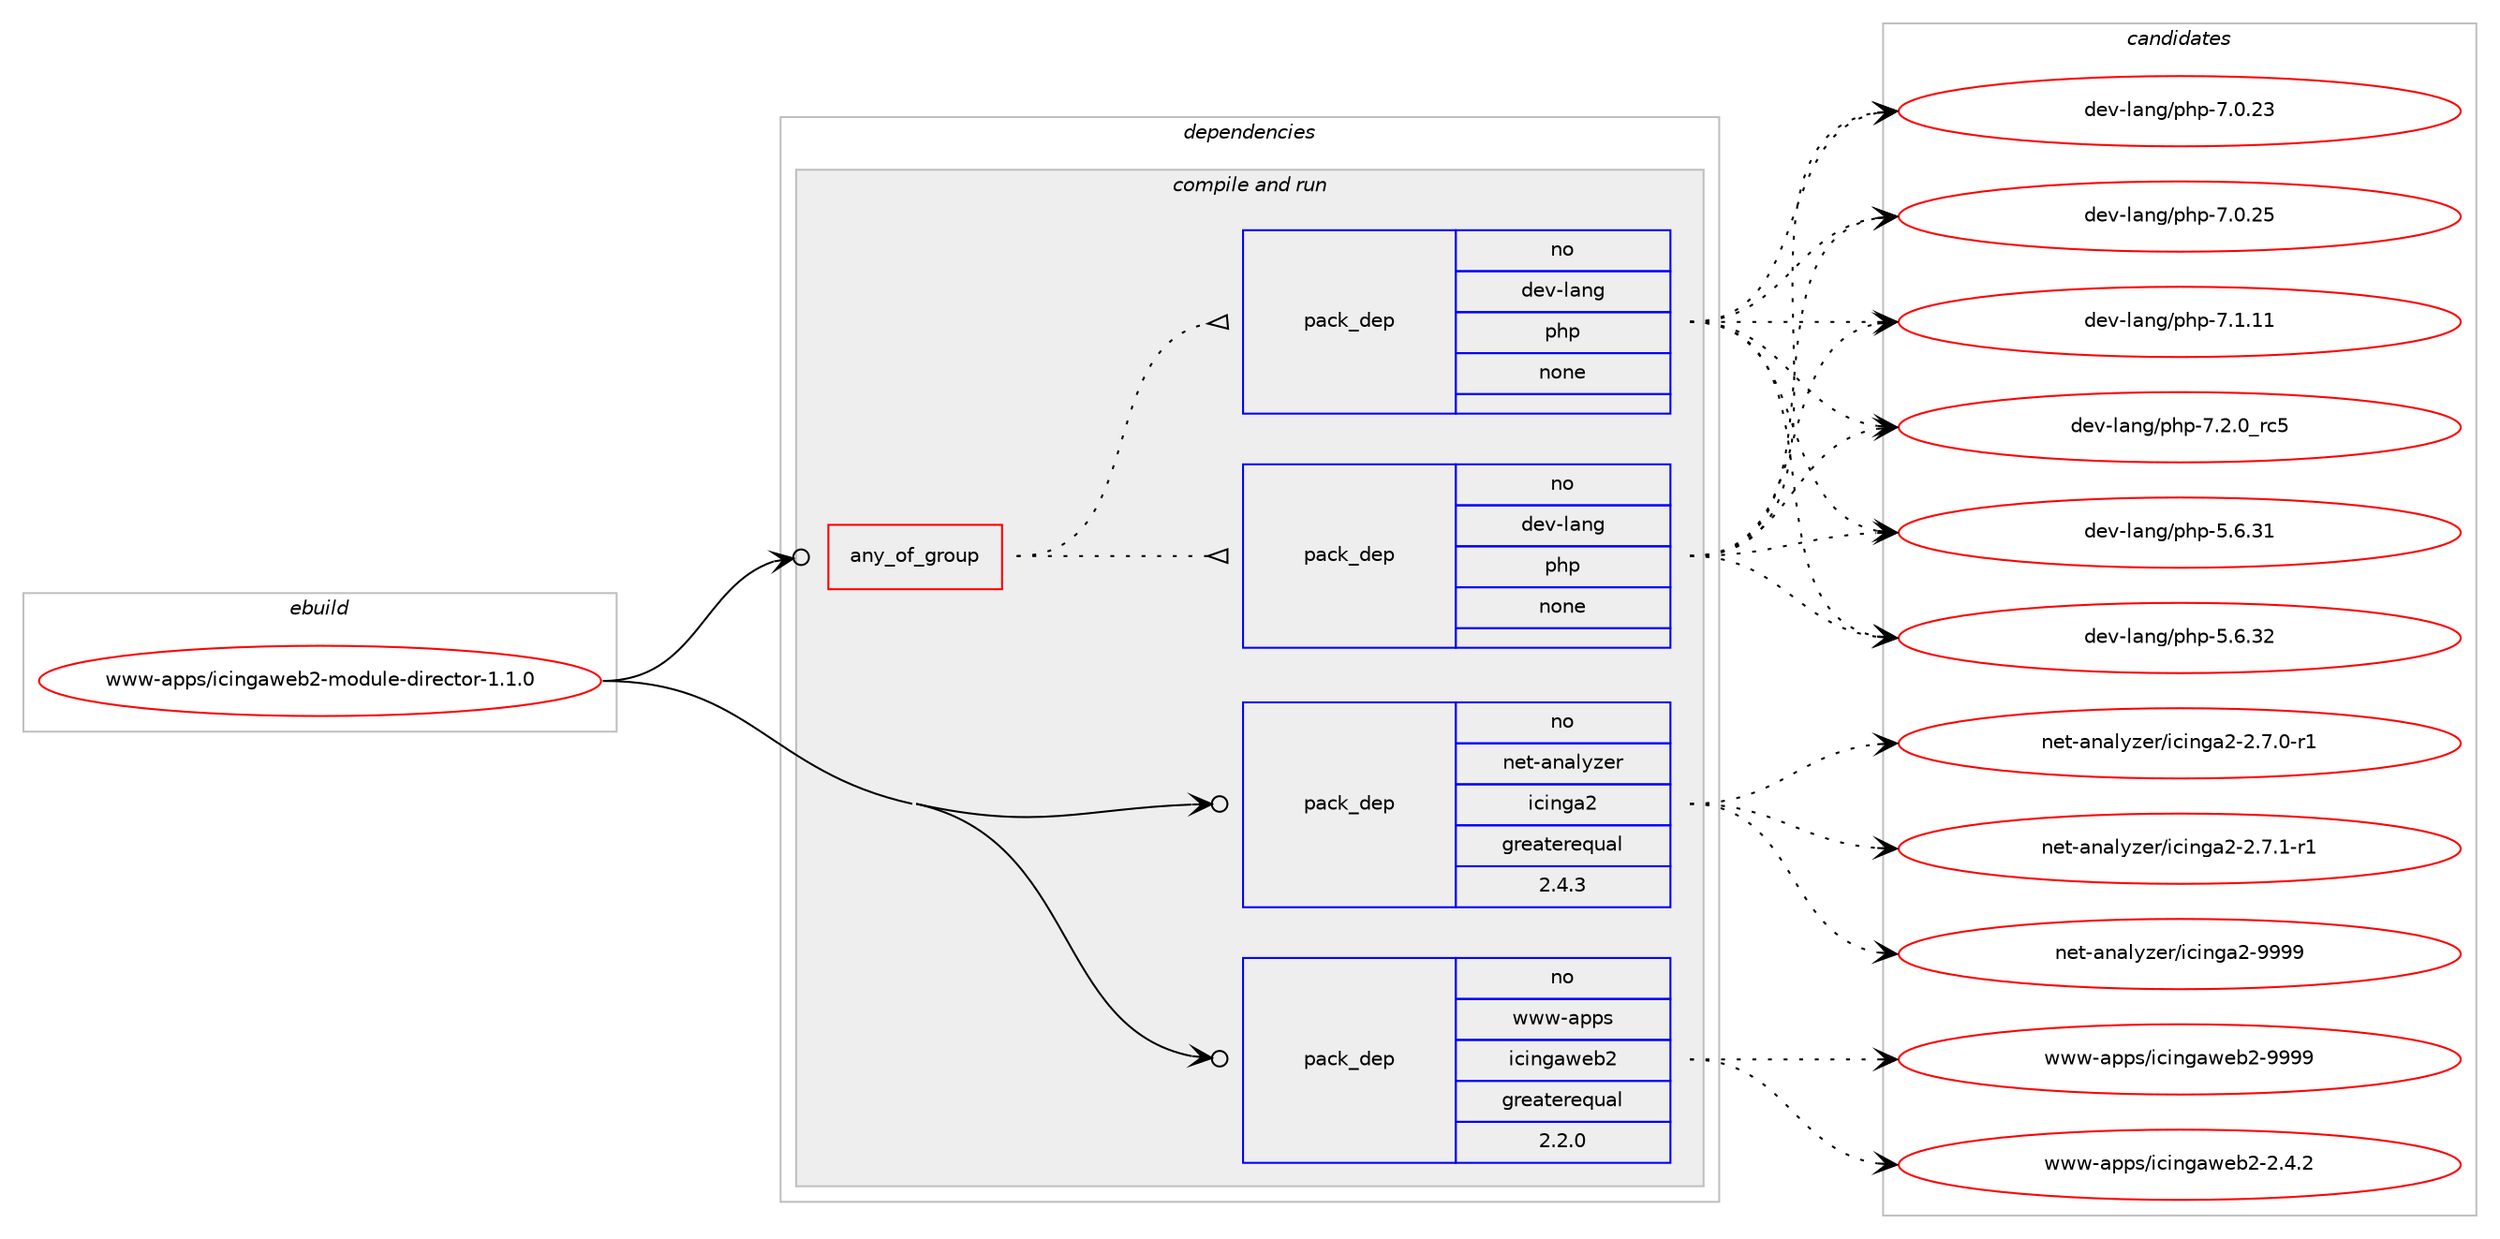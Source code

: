 digraph prolog {

# *************
# Graph options
# *************

newrank=true;
concentrate=true;
compound=true;
graph [rankdir=LR,fontname=Helvetica,fontsize=10,ranksep=1.5];#, ranksep=2.5, nodesep=0.2];
edge  [arrowhead=vee];
node  [fontname=Helvetica,fontsize=10];

# **********
# The ebuild
# **********

subgraph cluster_leftcol {
color=gray;
rank=same;
label=<<i>ebuild</i>>;
id [label="www-apps/icingaweb2-module-director-1.1.0", color=red, width=4, href="../www-apps/icingaweb2-module-director-1.1.0.svg"];
}

# ****************
# The dependencies
# ****************

subgraph cluster_midcol {
color=gray;
label=<<i>dependencies</i>>;
subgraph cluster_compile {
fillcolor="#eeeeee";
style=filled;
label=<<i>compile</i>>;
}
subgraph cluster_compileandrun {
fillcolor="#eeeeee";
style=filled;
label=<<i>compile and run</i>>;
subgraph any8840 {
dependency500777 [label=<<TABLE BORDER="0" CELLBORDER="1" CELLSPACING="0" CELLPADDING="4"><TR><TD CELLPADDING="10">any_of_group</TD></TR></TABLE>>, shape=none, color=red];subgraph pack372314 {
dependency500778 [label=<<TABLE BORDER="0" CELLBORDER="1" CELLSPACING="0" CELLPADDING="4" WIDTH="220"><TR><TD ROWSPAN="6" CELLPADDING="30">pack_dep</TD></TR><TR><TD WIDTH="110">no</TD></TR><TR><TD>dev-lang</TD></TR><TR><TD>php</TD></TR><TR><TD>none</TD></TR><TR><TD></TD></TR></TABLE>>, shape=none, color=blue];
}
dependency500777:e -> dependency500778:w [weight=20,style="dotted",arrowhead="oinv"];
subgraph pack372315 {
dependency500779 [label=<<TABLE BORDER="0" CELLBORDER="1" CELLSPACING="0" CELLPADDING="4" WIDTH="220"><TR><TD ROWSPAN="6" CELLPADDING="30">pack_dep</TD></TR><TR><TD WIDTH="110">no</TD></TR><TR><TD>dev-lang</TD></TR><TR><TD>php</TD></TR><TR><TD>none</TD></TR><TR><TD></TD></TR></TABLE>>, shape=none, color=blue];
}
dependency500777:e -> dependency500779:w [weight=20,style="dotted",arrowhead="oinv"];
}
id:e -> dependency500777:w [weight=20,style="solid",arrowhead="odotvee"];
subgraph pack372316 {
dependency500780 [label=<<TABLE BORDER="0" CELLBORDER="1" CELLSPACING="0" CELLPADDING="4" WIDTH="220"><TR><TD ROWSPAN="6" CELLPADDING="30">pack_dep</TD></TR><TR><TD WIDTH="110">no</TD></TR><TR><TD>net-analyzer</TD></TR><TR><TD>icinga2</TD></TR><TR><TD>greaterequal</TD></TR><TR><TD>2.4.3</TD></TR></TABLE>>, shape=none, color=blue];
}
id:e -> dependency500780:w [weight=20,style="solid",arrowhead="odotvee"];
subgraph pack372317 {
dependency500781 [label=<<TABLE BORDER="0" CELLBORDER="1" CELLSPACING="0" CELLPADDING="4" WIDTH="220"><TR><TD ROWSPAN="6" CELLPADDING="30">pack_dep</TD></TR><TR><TD WIDTH="110">no</TD></TR><TR><TD>www-apps</TD></TR><TR><TD>icingaweb2</TD></TR><TR><TD>greaterequal</TD></TR><TR><TD>2.2.0</TD></TR></TABLE>>, shape=none, color=blue];
}
id:e -> dependency500781:w [weight=20,style="solid",arrowhead="odotvee"];
}
subgraph cluster_run {
fillcolor="#eeeeee";
style=filled;
label=<<i>run</i>>;
}
}

# **************
# The candidates
# **************

subgraph cluster_choices {
rank=same;
color=gray;
label=<<i>candidates</i>>;

subgraph choice372314 {
color=black;
nodesep=1;
choice10010111845108971101034711210411245534654465149 [label="dev-lang/php-5.6.31", color=red, width=4,href="../dev-lang/php-5.6.31.svg"];
choice10010111845108971101034711210411245534654465150 [label="dev-lang/php-5.6.32", color=red, width=4,href="../dev-lang/php-5.6.32.svg"];
choice10010111845108971101034711210411245554648465051 [label="dev-lang/php-7.0.23", color=red, width=4,href="../dev-lang/php-7.0.23.svg"];
choice10010111845108971101034711210411245554648465053 [label="dev-lang/php-7.0.25", color=red, width=4,href="../dev-lang/php-7.0.25.svg"];
choice10010111845108971101034711210411245554649464949 [label="dev-lang/php-7.1.11", color=red, width=4,href="../dev-lang/php-7.1.11.svg"];
choice100101118451089711010347112104112455546504648951149953 [label="dev-lang/php-7.2.0_rc5", color=red, width=4,href="../dev-lang/php-7.2.0_rc5.svg"];
dependency500778:e -> choice10010111845108971101034711210411245534654465149:w [style=dotted,weight="100"];
dependency500778:e -> choice10010111845108971101034711210411245534654465150:w [style=dotted,weight="100"];
dependency500778:e -> choice10010111845108971101034711210411245554648465051:w [style=dotted,weight="100"];
dependency500778:e -> choice10010111845108971101034711210411245554648465053:w [style=dotted,weight="100"];
dependency500778:e -> choice10010111845108971101034711210411245554649464949:w [style=dotted,weight="100"];
dependency500778:e -> choice100101118451089711010347112104112455546504648951149953:w [style=dotted,weight="100"];
}
subgraph choice372315 {
color=black;
nodesep=1;
choice10010111845108971101034711210411245534654465149 [label="dev-lang/php-5.6.31", color=red, width=4,href="../dev-lang/php-5.6.31.svg"];
choice10010111845108971101034711210411245534654465150 [label="dev-lang/php-5.6.32", color=red, width=4,href="../dev-lang/php-5.6.32.svg"];
choice10010111845108971101034711210411245554648465051 [label="dev-lang/php-7.0.23", color=red, width=4,href="../dev-lang/php-7.0.23.svg"];
choice10010111845108971101034711210411245554648465053 [label="dev-lang/php-7.0.25", color=red, width=4,href="../dev-lang/php-7.0.25.svg"];
choice10010111845108971101034711210411245554649464949 [label="dev-lang/php-7.1.11", color=red, width=4,href="../dev-lang/php-7.1.11.svg"];
choice100101118451089711010347112104112455546504648951149953 [label="dev-lang/php-7.2.0_rc5", color=red, width=4,href="../dev-lang/php-7.2.0_rc5.svg"];
dependency500779:e -> choice10010111845108971101034711210411245534654465149:w [style=dotted,weight="100"];
dependency500779:e -> choice10010111845108971101034711210411245534654465150:w [style=dotted,weight="100"];
dependency500779:e -> choice10010111845108971101034711210411245554648465051:w [style=dotted,weight="100"];
dependency500779:e -> choice10010111845108971101034711210411245554648465053:w [style=dotted,weight="100"];
dependency500779:e -> choice10010111845108971101034711210411245554649464949:w [style=dotted,weight="100"];
dependency500779:e -> choice100101118451089711010347112104112455546504648951149953:w [style=dotted,weight="100"];
}
subgraph choice372316 {
color=black;
nodesep=1;
choice110101116459711097108121122101114471059910511010397504550465546484511449 [label="net-analyzer/icinga2-2.7.0-r1", color=red, width=4,href="../net-analyzer/icinga2-2.7.0-r1.svg"];
choice110101116459711097108121122101114471059910511010397504550465546494511449 [label="net-analyzer/icinga2-2.7.1-r1", color=red, width=4,href="../net-analyzer/icinga2-2.7.1-r1.svg"];
choice110101116459711097108121122101114471059910511010397504557575757 [label="net-analyzer/icinga2-9999", color=red, width=4,href="../net-analyzer/icinga2-9999.svg"];
dependency500780:e -> choice110101116459711097108121122101114471059910511010397504550465546484511449:w [style=dotted,weight="100"];
dependency500780:e -> choice110101116459711097108121122101114471059910511010397504550465546494511449:w [style=dotted,weight="100"];
dependency500780:e -> choice110101116459711097108121122101114471059910511010397504557575757:w [style=dotted,weight="100"];
}
subgraph choice372317 {
color=black;
nodesep=1;
choice11911911945971121121154710599105110103971191019850455046524650 [label="www-apps/icingaweb2-2.4.2", color=red, width=4,href="../www-apps/icingaweb2-2.4.2.svg"];
choice119119119459711211211547105991051101039711910198504557575757 [label="www-apps/icingaweb2-9999", color=red, width=4,href="../www-apps/icingaweb2-9999.svg"];
dependency500781:e -> choice11911911945971121121154710599105110103971191019850455046524650:w [style=dotted,weight="100"];
dependency500781:e -> choice119119119459711211211547105991051101039711910198504557575757:w [style=dotted,weight="100"];
}
}

}
